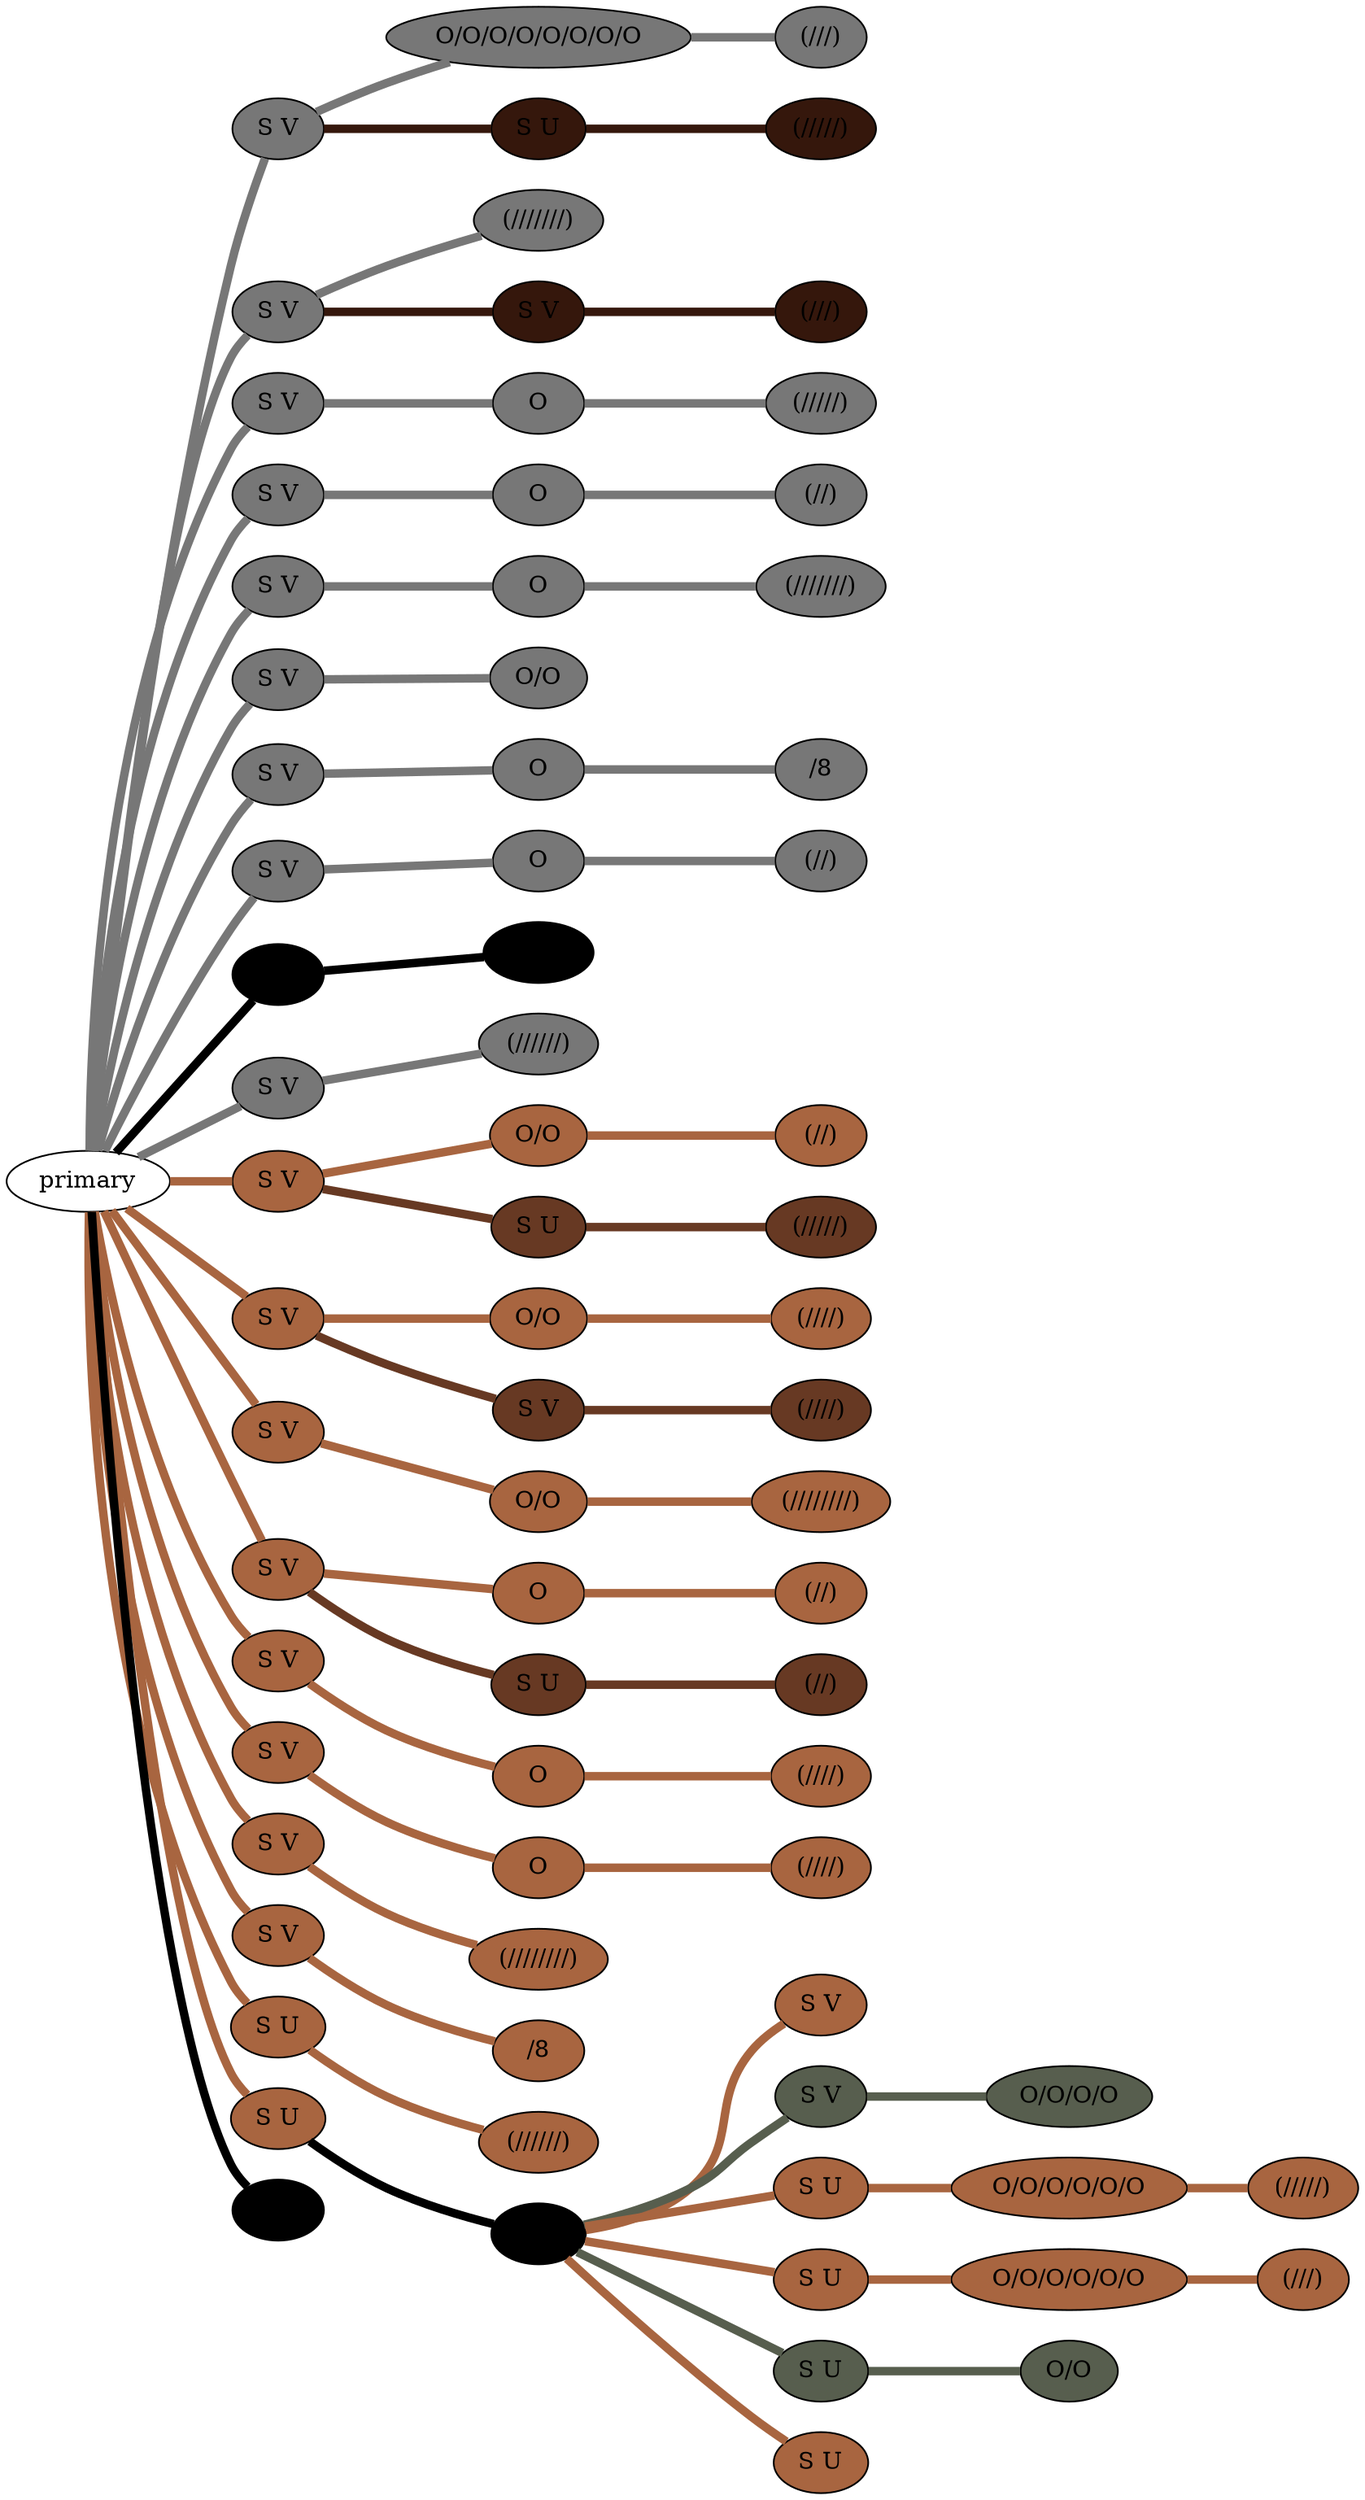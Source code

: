 graph {
 graph [rankdir=LR]
"1" [qtype="pendant_node", pendant_colors="#777777", pendant_ply="S", pendant_attach="V", pendant_length="31", label="S V", style=filled, fillcolor="#777777"]
"primary" -- "1" [qtype="pendant_link",penwidth=5,color="#777777"]
"1:0" [qtype="knot_node", knot_value="8", knot_type="S", knot_position="8.0", knot_spin="S", label="O/O/O/O/O/O/O/O", style=filled, fillcolor="#777777"]
"1" -- "1:0" [qtype="knot_link",penwidth=5,color="#777777"]
"1:1" [qtype="knot_node", knot_value="3", knot_type="L", knot_position="17.0", knot_spin="S", label="(///)", style=filled, fillcolor="#777777"]
"1:0" -- "1:1" [qtype="knot_link",penwidth=5,color="#777777"]
"1s1" [qtype="pendant_node", pendant_colors="#35170C", pendant_ply="S", pendant_attach="U", pendant_length="16", label="S U", style=filled, fillcolor="#35170C"]
"1" -- "1s1" [qtype="pendant_link",penwidth=5,color="#35170C"]
"1s1:0" [qtype="knot_node", knot_value="5", knot_type="L", knot_position="5.5", knot_spin="S", label="(/////)", style=filled, fillcolor="#35170C"]
"1s1" -- "1s1:0" [qtype="knot_link",penwidth=5,color="#35170C"]
"2" [qtype="pendant_node", pendant_colors="#777777", pendant_ply="S", pendant_attach="V", pendant_length="31", label="S V", style=filled, fillcolor="#777777"]
"primary" -- "2" [qtype="pendant_link",penwidth=5,color="#777777"]
"2:0" [qtype="knot_node", knot_value="7", knot_type="L", knot_position="17.0", knot_spin="S", label="(///////)", style=filled, fillcolor="#777777"]
"2" -- "2:0" [qtype="knot_link",penwidth=5,color="#777777"]
"2s1" [qtype="pendant_node", pendant_colors="#35170C", pendant_ply="S", pendant_attach="V", pendant_length="17", label="S V", style=filled, fillcolor="#35170C"]
"2" -- "2s1" [qtype="pendant_link",penwidth=5,color="#35170C"]
"2s1:0" [qtype="knot_node", knot_value="3", knot_type="L", knot_position="6.5", knot_spin="S", label="(///)", style=filled, fillcolor="#35170C"]
"2s1" -- "2s1:0" [qtype="knot_link",penwidth=5,color="#35170C"]
"3" [qtype="pendant_node", pendant_colors="#777777", pendant_ply="S", pendant_attach="V", pendant_length="32", label="S V", style=filled, fillcolor="#777777"]
"primary" -- "3" [qtype="pendant_link",penwidth=5,color="#777777"]
"3:0" [qtype="knot_node", knot_value="1", knot_type="S", knot_position="8.5", knot_spin="U", label="O", style=filled, fillcolor="#777777"]
"3" -- "3:0" [qtype="knot_link",penwidth=5,color="#777777"]
"3:1" [qtype="knot_node", knot_value="5", knot_type="L", knot_position="17.5", knot_spin="S", label="(/////)", style=filled, fillcolor="#777777"]
"3:0" -- "3:1" [qtype="knot_link",penwidth=5,color="#777777"]
"4" [qtype="pendant_node", pendant_colors="#777777", pendant_ply="S", pendant_attach="V", pendant_length="31", label="S V", style=filled, fillcolor="#777777"]
"primary" -- "4" [qtype="pendant_link",penwidth=5,color="#777777"]
"4:0" [qtype="knot_node", knot_value="1", knot_type="S", knot_position="9.0", knot_spin="S", label="O", style=filled, fillcolor="#777777"]
"4" -- "4:0" [qtype="knot_link",penwidth=5,color="#777777"]
"4:1" [qtype="knot_node", knot_value="2", knot_type="L", knot_position="17.0", knot_spin="S", label="(//)", style=filled, fillcolor="#777777"]
"4:0" -- "4:1" [qtype="knot_link",penwidth=5,color="#777777"]
"5" [qtype="pendant_node", pendant_colors="#777777", pendant_ply="S", pendant_attach="V", pendant_length="33", label="S V", style=filled, fillcolor="#777777"]
"primary" -- "5" [qtype="pendant_link",penwidth=5,color="#777777"]
"5:0" [qtype="knot_node", knot_value="1", knot_type="S", knot_position="9.0", knot_spin="S", label="O", style=filled, fillcolor="#777777"]
"5" -- "5:0" [qtype="knot_link",penwidth=5,color="#777777"]
"5:1" [qtype="knot_node", knot_value="7", knot_type="L", knot_position="17.0", knot_spin="S", label="(///////)", style=filled, fillcolor="#777777"]
"5:0" -- "5:1" [qtype="knot_link",penwidth=5,color="#777777"]
"6" [qtype="pendant_node", pendant_colors="#777777", pendant_ply="S", pendant_attach="V", pendant_length="31", label="S V", style=filled, fillcolor="#777777"]
"primary" -- "6" [qtype="pendant_link",penwidth=5,color="#777777"]
"6:0" [qtype="knot_node", knot_value="2", knot_type="S", knot_position="8.5", knot_spin="S", label="O/O", style=filled, fillcolor="#777777"]
"6" -- "6:0" [qtype="knot_link",penwidth=5,color="#777777"]
"7" [qtype="pendant_node", pendant_colors="#777777", pendant_ply="S", pendant_attach="V", pendant_length="33", label="S V", style=filled, fillcolor="#777777"]
"primary" -- "7" [qtype="pendant_link",penwidth=5,color="#777777"]
"7:0" [qtype="knot_node", knot_value="1", knot_type="S", knot_position="9.0", knot_spin="S", label="O", style=filled, fillcolor="#777777"]
"7" -- "7:0" [qtype="knot_link",penwidth=5,color="#777777"]
"7:1" [qtype="knot_node", knot_value="1", knot_type="E", knot_position="17.0", knot_spin="S", label="/8", style=filled, fillcolor="#777777"]
"7:0" -- "7:1" [qtype="knot_link",penwidth=5,color="#777777"]
"8" [qtype="pendant_node", pendant_colors="#777777", pendant_ply="S", pendant_attach="V", pendant_length="34", label="S V", style=filled, fillcolor="#777777"]
"primary" -- "8" [qtype="pendant_link",penwidth=5,color="#777777"]
"8:0" [qtype="knot_node", knot_value="1", knot_type="S", knot_position="8.5", knot_spin="S", label="O", style=filled, fillcolor="#777777"]
"8" -- "8:0" [qtype="knot_link",penwidth=5,color="#777777"]
"8:1" [qtype="knot_node", knot_value="2", knot_type="L", knot_position="17.5", knot_spin="S", label="(//)", style=filled, fillcolor="#777777"]
"8:0" -- "8:1" [qtype="knot_link",penwidth=5,color="#777777"]
"9" [qtype="pendant_node", pendant_colors="#000000", pendant_ply="S", pendant_attach="V", pendant_length="32", label="S V", style=filled, fillcolor="#000000"]
"primary" -- "9" [qtype="pendant_link",penwidth=5,color="#000000"]
"9:0" [qtype="knot_node", knot_value="5", knot_type="L", knot_position="16.5", knot_spin="S", label="(/////)", style=filled, fillcolor="#000000"]
"9" -- "9:0" [qtype="knot_link",penwidth=5,color="#000000"]
"10" [qtype="pendant_node", pendant_colors="#777777", pendant_ply="S", pendant_attach="V", pendant_length="30", label="S V", style=filled, fillcolor="#777777"]
"primary" -- "10" [qtype="pendant_link",penwidth=5,color="#777777"]
"10:0" [qtype="knot_node", knot_value="6", knot_type="L", knot_position="17.0", knot_spin="S", label="(//////)", style=filled, fillcolor="#777777"]
"10" -- "10:0" [qtype="knot_link",penwidth=5,color="#777777"]
"11" [qtype="pendant_node", pendant_colors="#A86540", pendant_ply="S", pendant_attach="V", pendant_length="29", label="S V", style=filled, fillcolor="#A86540"]
"primary" -- "11" [qtype="pendant_link",penwidth=5,color="#A86540"]
"11:0" [qtype="knot_node", knot_value="2", knot_type="S", knot_position="8.0", knot_spin="S", label="O/O", style=filled, fillcolor="#A86540"]
"11" -- "11:0" [qtype="knot_link",penwidth=5,color="#A86540"]
"11:1" [qtype="knot_node", knot_value="2", knot_type="L", knot_position="17.5", knot_spin="S", label="(//)", style=filled, fillcolor="#A86540"]
"11:0" -- "11:1" [qtype="knot_link",penwidth=5,color="#A86540"]
"11s1" [qtype="pendant_node", pendant_colors="#673923", pendant_ply="S", pendant_attach="U", pendant_length="20", label="S U", style=filled, fillcolor="#673923"]
"11" -- "11s1" [qtype="pendant_link",penwidth=5,color="#673923"]
"11s1:0" [qtype="knot_node", knot_value="5", knot_type="L", knot_position="7.0", knot_spin="S", label="(/////)", style=filled, fillcolor="#673923"]
"11s1" -- "11s1:0" [qtype="knot_link",penwidth=5,color="#673923"]
"12" [qtype="pendant_node", pendant_colors="#A86540", pendant_ply="S", pendant_attach="V", pendant_length="26", label="S V", style=filled, fillcolor="#A86540"]
"primary" -- "12" [qtype="pendant_link",penwidth=5,color="#A86540"]
"12:0" [qtype="knot_node", knot_value="2", knot_type="S", knot_position="8.0", knot_spin="S", label="O/O", style=filled, fillcolor="#A86540"]
"12" -- "12:0" [qtype="knot_link",penwidth=5,color="#A86540"]
"12:1" [qtype="knot_node", knot_value="4", knot_type="L", knot_position="16.5", knot_spin="S", label="(////)", style=filled, fillcolor="#A86540"]
"12:0" -- "12:1" [qtype="knot_link",penwidth=5,color="#A86540"]
"12s1" [qtype="pendant_node", pendant_colors="#673923", pendant_ply="S", pendant_attach="V", pendant_length="20", label="S V", style=filled, fillcolor="#673923"]
"12" -- "12s1" [qtype="pendant_link",penwidth=5,color="#673923"]
"12s1:0" [qtype="knot_node", knot_value="4", knot_type="L", knot_position="7.0", knot_spin="S", label="(////)", style=filled, fillcolor="#673923"]
"12s1" -- "12s1:0" [qtype="knot_link",penwidth=5,color="#673923"]
"13" [qtype="pendant_node", pendant_colors="#A86540", pendant_ply="S", pendant_attach="V", pendant_length="27", label="S V", style=filled, fillcolor="#A86540"]
"primary" -- "13" [qtype="pendant_link",penwidth=5,color="#A86540"]
"13:0" [qtype="knot_node", knot_value="2", knot_type="S", knot_position="7.5", knot_spin="S", label="O/O", style=filled, fillcolor="#A86540"]
"13" -- "13:0" [qtype="knot_link",penwidth=5,color="#A86540"]
"13:1" [qtype="knot_node", knot_value="8", knot_type="L", knot_position="17.0", knot_spin="S", label="(////////)", style=filled, fillcolor="#A86540"]
"13:0" -- "13:1" [qtype="knot_link",penwidth=5,color="#A86540"]
"14" [qtype="pendant_node", pendant_colors="#A86540", pendant_ply="S", pendant_attach="V", pendant_length="34", label="S V", style=filled, fillcolor="#A86540"]
"primary" -- "14" [qtype="pendant_link",penwidth=5,color="#A86540"]
"14:0" [qtype="knot_node", knot_value="1", knot_type="S", knot_position="8.5", knot_spin="S", label="O", style=filled, fillcolor="#A86540"]
"14" -- "14:0" [qtype="knot_link",penwidth=5,color="#A86540"]
"14:1" [qtype="knot_node", knot_value="2", knot_type="L", knot_position="17.5", knot_spin="S", label="(//)", style=filled, fillcolor="#A86540"]
"14:0" -- "14:1" [qtype="knot_link",penwidth=5,color="#A86540"]
"14s1" [qtype="pendant_node", pendant_colors="#673923", pendant_ply="S", pendant_attach="U", pendant_length="23", label="S U", style=filled, fillcolor="#673923"]
"14" -- "14s1" [qtype="pendant_link",penwidth=5,color="#673923"]
"14s1:0" [qtype="knot_node", knot_value="2", knot_type="L", knot_position="7.0", knot_spin="S", label="(//)", style=filled, fillcolor="#673923"]
"14s1" -- "14s1:0" [qtype="knot_link",penwidth=5,color="#673923"]
"15" [qtype="pendant_node", pendant_colors="#A86540", pendant_ply="S", pendant_attach="V", pendant_length="26", label="S V", style=filled, fillcolor="#A86540"]
"primary" -- "15" [qtype="pendant_link",penwidth=5,color="#A86540"]
"15:0" [qtype="knot_node", knot_value="1", knot_type="S", knot_position="8.0", knot_spin="S", label="O", style=filled, fillcolor="#A86540"]
"15" -- "15:0" [qtype="knot_link",penwidth=5,color="#A86540"]
"15:1" [qtype="knot_node", knot_value="4", knot_type="L", knot_position="16.5", knot_spin="S", label="(////)", style=filled, fillcolor="#A86540"]
"15:0" -- "15:1" [qtype="knot_link",penwidth=5,color="#A86540"]
"16" [qtype="pendant_node", pendant_colors="#A86540", pendant_ply="S", pendant_attach="V", pendant_length="28", label="S V", style=filled, fillcolor="#A86540"]
"primary" -- "16" [qtype="pendant_link",penwidth=5,color="#A86540"]
"16:0" [qtype="knot_node", knot_value="1", knot_type="S", knot_position="8.5", knot_spin="S", label="O", style=filled, fillcolor="#A86540"]
"16" -- "16:0" [qtype="knot_link",penwidth=5,color="#A86540"]
"16:1" [qtype="knot_node", knot_value="4", knot_type="L", knot_position="18.0", knot_spin="S", label="(////)", style=filled, fillcolor="#A86540"]
"16:0" -- "16:1" [qtype="knot_link",penwidth=5,color="#A86540"]
"17" [qtype="pendant_node", pendant_colors="#A86540", pendant_ply="S", pendant_attach="V", pendant_length="26", label="S V", style=filled, fillcolor="#A86540"]
"primary" -- "17" [qtype="pendant_link",penwidth=5,color="#A86540"]
"17:0" [qtype="knot_node", knot_value="8", knot_type="L", knot_position="17.0", knot_spin="S", label="(////////)", style=filled, fillcolor="#A86540"]
"17" -- "17:0" [qtype="knot_link",penwidth=5,color="#A86540"]
"18" [qtype="pendant_node", pendant_colors="#A86540", pendant_ply="S", pendant_attach="V", pendant_length="30", label="S V", style=filled, fillcolor="#A86540"]
"primary" -- "18" [qtype="pendant_link",penwidth=5,color="#A86540"]
"18:0" [qtype="knot_node", knot_value="1", knot_type="E", knot_position="17.0", knot_spin="S", label="/8", style=filled, fillcolor="#A86540"]
"18" -- "18:0" [qtype="knot_link",penwidth=5,color="#A86540"]
"19" [qtype="pendant_node", pendant_colors="#A86540", pendant_ply="S", pendant_attach="U", pendant_length="26", label="S U", style=filled, fillcolor="#A86540"]
"primary" -- "19" [qtype="pendant_link",penwidth=5,color="#A86540"]
"19:0" [qtype="knot_node", knot_value="6", knot_type="L", knot_position="16.0", knot_spin="S", label="(//////)", style=filled, fillcolor="#A86540"]
"19" -- "19:0" [qtype="knot_link",penwidth=5,color="#A86540"]
"20" [qtype="pendant_node", pendant_colors="#A86540", pendant_ply="S", pendant_attach="U", pendant_length="8", label="S U", style=filled, fillcolor="#A86540"]
"primary" -- "20" [qtype="pendant_link",penwidth=5,color="#A86540"]
"20s1" [qtype="pendant_node", pendant_colors="#000000", pendant_ply="S", pendant_attach="U", pendant_length="20", label="S U", style=filled, fillcolor="#000000"]
"20" -- "20s1" [qtype="pendant_link",penwidth=5,color="#000000"]
"20s1s1" [qtype="pendant_node", pendant_colors="#A86540", pendant_ply="S", pendant_attach="V", pendant_length="20", label="S V", style=filled, fillcolor="#A86540"]
"20s1" -- "20s1s1" [qtype="pendant_link",penwidth=5,color="#A86540"]
"20s1s2" [qtype="pendant_node", pendant_colors="#575E4E,#673923", pendant_ply="S", pendant_attach="V", pendant_length="13", label="S V", style=filled, fillcolor="#575E4E"]
"20s1" -- "20s1s2" [qtype="pendant_link",penwidth=5,color="#575E4E"]
"20s1s2:0" [qtype="knot_node", knot_value="4", knot_type="S", knot_position="1.0", knot_spin="S", label="O/O/O/O", style=filled, fillcolor="#575E4E"]
"20s1s2" -- "20s1s2:0" [qtype="knot_link",penwidth=5,color="#575E4E"]
"20s1s3" [qtype="pendant_node", pendant_colors="#A86540", pendant_ply="S", pendant_attach="U", pendant_length="9", label="S U", style=filled, fillcolor="#A86540"]
"20s1" -- "20s1s3" [qtype="pendant_link",penwidth=5,color="#A86540"]
"20s1s3:0" [qtype="knot_node", knot_value="6", knot_type="S", knot_position="1.0", knot_spin="S", label="O/O/O/O/O/O", style=filled, fillcolor="#A86540"]
"20s1s3" -- "20s1s3:0" [qtype="knot_link",penwidth=5,color="#A86540"]
"20s1s3:1" [qtype="knot_node", knot_value="5", knot_type="L", knot_position="4.5", knot_spin="S", label="(/////)", style=filled, fillcolor="#A86540"]
"20s1s3:0" -- "20s1s3:1" [qtype="knot_link",penwidth=5,color="#A86540"]
"20s1s4" [qtype="pendant_node", pendant_colors="#A86540", pendant_ply="S", pendant_attach="U", pendant_length="10", label="S U", style=filled, fillcolor="#A86540"]
"20s1" -- "20s1s4" [qtype="pendant_link",penwidth=5,color="#A86540"]
"20s1s4:0" [qtype="knot_node", knot_value="6", knot_type="S", knot_position="1.0", knot_spin="S", label="O/O/O/O/O/O", style=filled, fillcolor="#A86540"]
"20s1s4" -- "20s1s4:0" [qtype="knot_link",penwidth=5,color="#A86540"]
"20s1s4:1" [qtype="knot_node", knot_value="3", knot_type="L", knot_position="4.0", knot_spin="S", label="(///)", style=filled, fillcolor="#A86540"]
"20s1s4:0" -- "20s1s4:1" [qtype="knot_link",penwidth=5,color="#A86540"]
"20s1s5" [qtype="pendant_node", pendant_colors="#575E4E,#673923", pendant_ply="S", pendant_attach="U", pendant_length="14", label="S U", style=filled, fillcolor="#575E4E"]
"20s1" -- "20s1s5" [qtype="pendant_link",penwidth=5,color="#575E4E"]
"20s1s5:0" [qtype="knot_node", knot_value="2", knot_type="S", knot_position="9.5", knot_spin="S", label="O/O", style=filled, fillcolor="#575E4E"]
"20s1s5" -- "20s1s5:0" [qtype="knot_link",penwidth=5,color="#575E4E"]
"20s1s6" [qtype="pendant_node", pendant_colors="#A86540", pendant_ply="S", pendant_attach="U", pendant_length="20", label="S U", style=filled, fillcolor="#A86540"]
"20s1" -- "20s1s6" [qtype="pendant_link",penwidth=5,color="#A86540"]
"K1" [qtype="pendant_node", pendant_colors="#000000", pendant_ply="", pendant_attach="", pendant_length="", label=" ", style=filled, fillcolor="#000000"]
"primary" -- "K1" [qtype="pendant_link",penwidth=5,color="#000000"]
}
